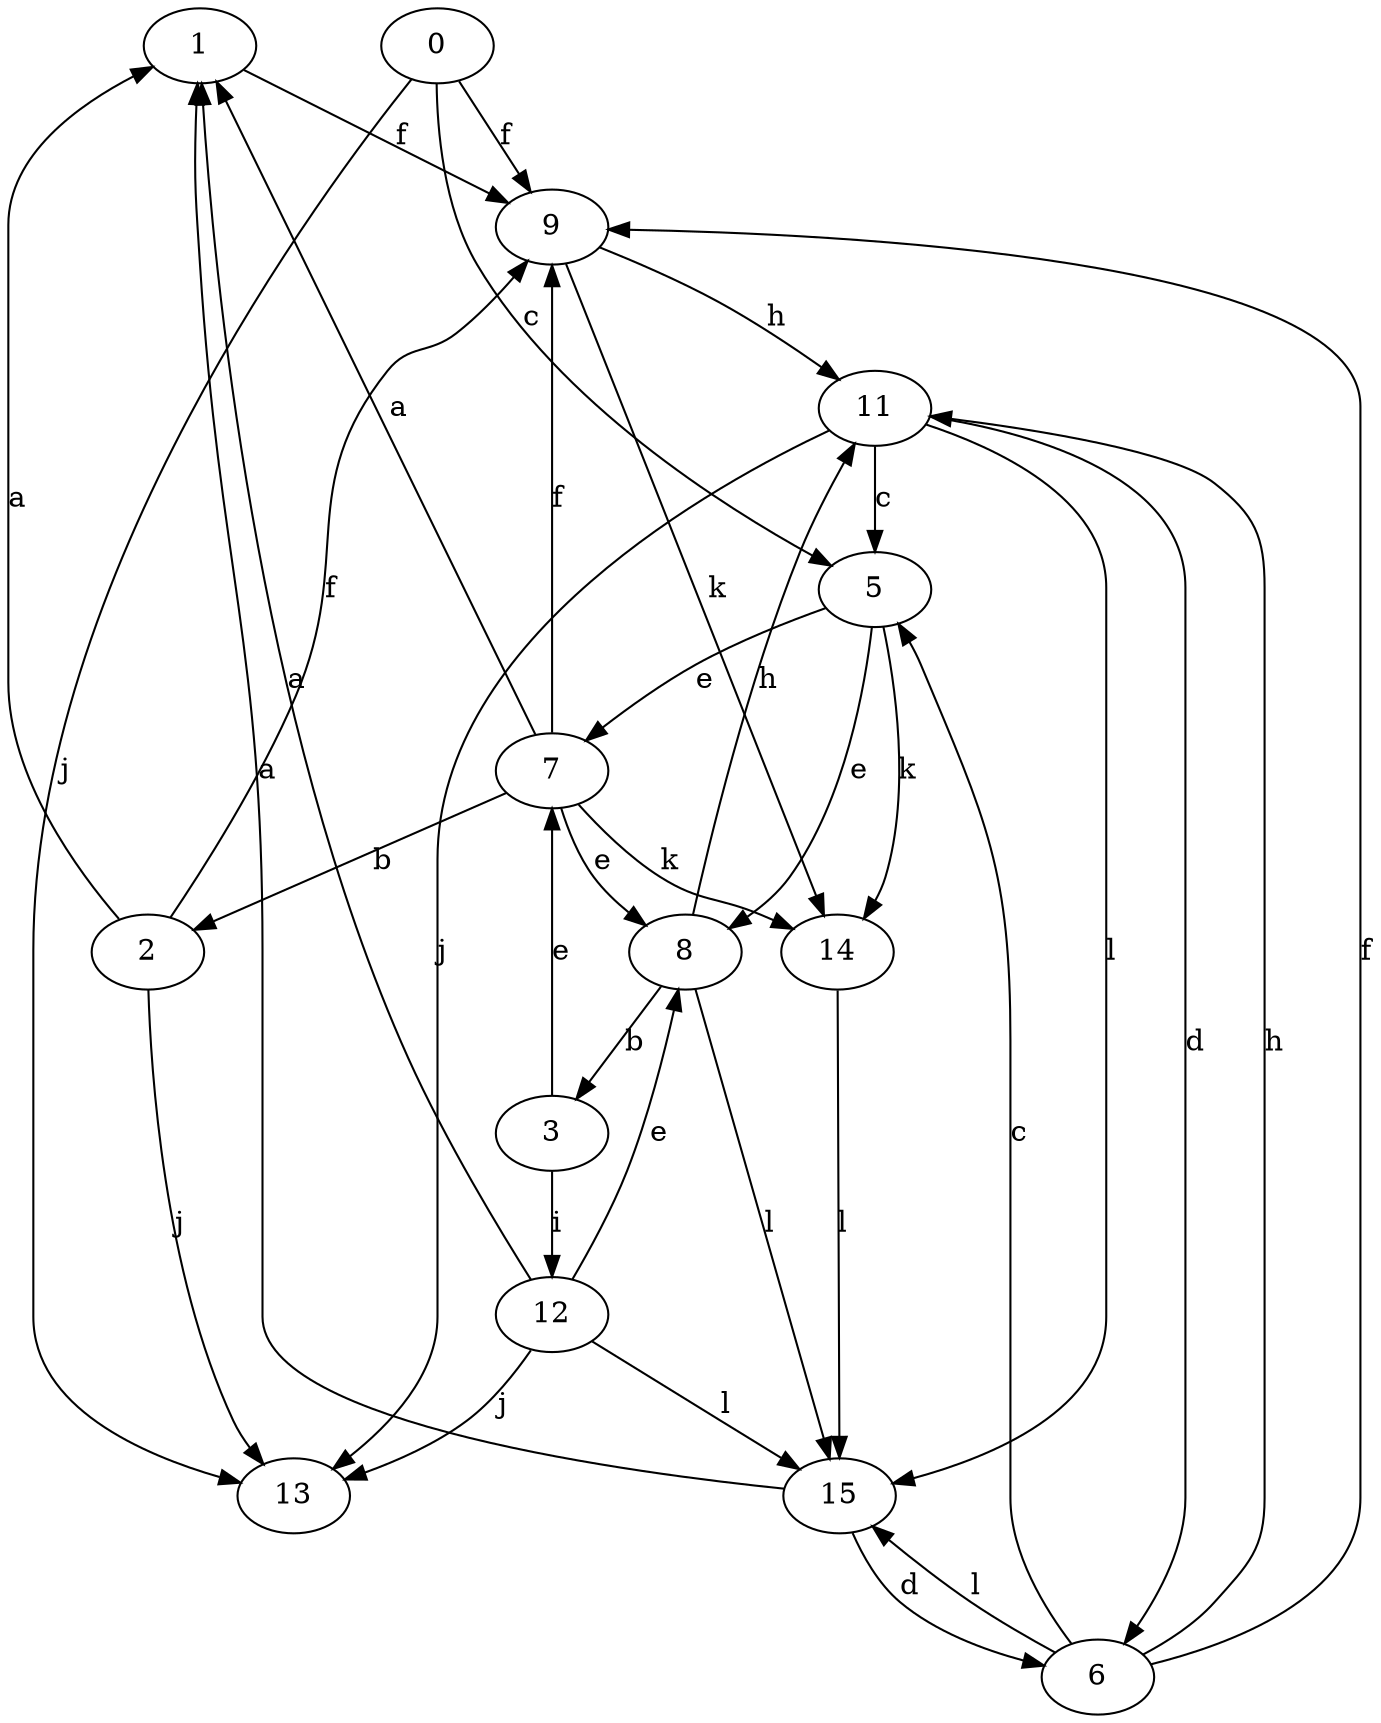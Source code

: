strict digraph  {
1;
2;
3;
0;
5;
6;
7;
8;
9;
11;
12;
13;
14;
15;
1 -> 9  [label=f];
2 -> 1  [label=a];
2 -> 9  [label=f];
2 -> 13  [label=j];
3 -> 7  [label=e];
3 -> 12  [label=i];
0 -> 5  [label=c];
0 -> 9  [label=f];
0 -> 13  [label=j];
5 -> 7  [label=e];
5 -> 8  [label=e];
5 -> 14  [label=k];
6 -> 5  [label=c];
6 -> 9  [label=f];
6 -> 11  [label=h];
6 -> 15  [label=l];
7 -> 1  [label=a];
7 -> 2  [label=b];
7 -> 8  [label=e];
7 -> 9  [label=f];
7 -> 14  [label=k];
8 -> 3  [label=b];
8 -> 11  [label=h];
8 -> 15  [label=l];
9 -> 11  [label=h];
9 -> 14  [label=k];
11 -> 5  [label=c];
11 -> 6  [label=d];
11 -> 13  [label=j];
11 -> 15  [label=l];
12 -> 1  [label=a];
12 -> 8  [label=e];
12 -> 13  [label=j];
12 -> 15  [label=l];
14 -> 15  [label=l];
15 -> 1  [label=a];
15 -> 6  [label=d];
}
